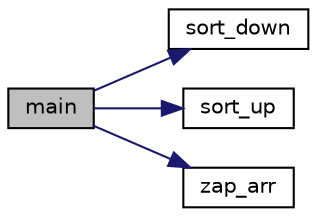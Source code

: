 digraph "main"
{
 // LATEX_PDF_SIZE
  edge [fontname="Helvetica",fontsize="10",labelfontname="Helvetica",labelfontsize="10"];
  node [fontname="Helvetica",fontsize="10",shape=record];
  rankdir="LR";
  Node1 [label="main",height=0.2,width=0.4,color="black", fillcolor="grey75", style="filled", fontcolor="black",tooltip="Головна функція."];
  Node1 -> Node2 [color="midnightblue",fontsize="10",style="solid",fontname="Helvetica"];
  Node2 [label="sort_down",height=0.2,width=0.4,color="black", fillcolor="white", style="filled",URL="$main_8c.html#a7ce1b73e21ac81fb5927d0dcf5cdbc24",tooltip=" "];
  Node1 -> Node3 [color="midnightblue",fontsize="10",style="solid",fontname="Helvetica"];
  Node3 [label="sort_up",height=0.2,width=0.4,color="black", fillcolor="white", style="filled",URL="$main_8c.html#add700733a676ac5a7935d52dadb9c93d",tooltip=" "];
  Node1 -> Node4 [color="midnightblue",fontsize="10",style="solid",fontname="Helvetica"];
  Node4 [label="zap_arr",height=0.2,width=0.4,color="black", fillcolor="white", style="filled",URL="$main_8c.html#ad92d205334386ebca2671c8a14fecd1d",tooltip=" "];
}
